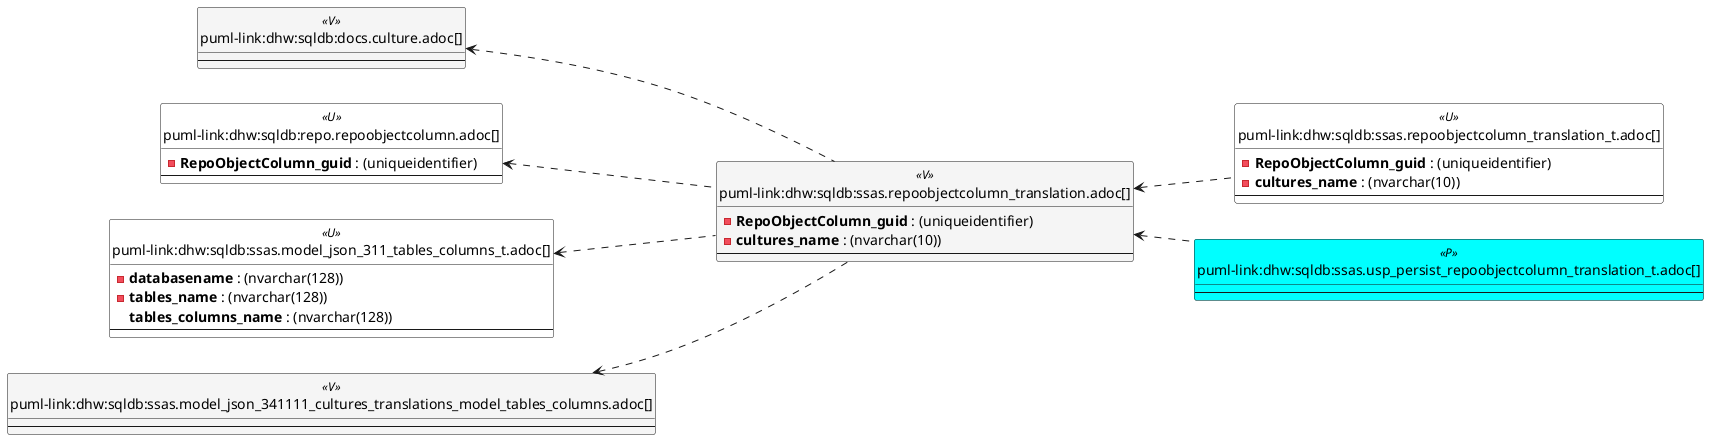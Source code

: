 @startuml
left to right direction
'top to bottom direction
hide circle
'avoide "." issues:
set namespaceSeparator none


skinparam class {
  BackgroundColor White
  BackgroundColor<<FN>> Yellow
  BackgroundColor<<FS>> Yellow
  BackgroundColor<<FT>> LightGray
  BackgroundColor<<IF>> Yellow
  BackgroundColor<<IS>> Yellow
  BackgroundColor<<P>> Aqua
  BackgroundColor<<PC>> Aqua
  BackgroundColor<<SN>> Yellow
  BackgroundColor<<SO>> SlateBlue
  BackgroundColor<<TF>> LightGray
  BackgroundColor<<TR>> Tomato
  BackgroundColor<<U>> White
  BackgroundColor<<V>> WhiteSmoke
  BackgroundColor<<X>> Aqua
  BackgroundColor<<external>> AliceBlue
}


entity "puml-link:dhw:sqldb:docs.culture.adoc[]" as docs.Culture << V >> {
  --
}

entity "puml-link:dhw:sqldb:repo.repoobjectcolumn.adoc[]" as repo.RepoObjectColumn << U >> {
  - **RepoObjectColumn_guid** : (uniqueidentifier)
  --
}

entity "puml-link:dhw:sqldb:ssas.model_json_311_tables_columns_t.adoc[]" as ssas.model_json_311_tables_columns_T << U >> {
  - **databasename** : (nvarchar(128))
  - **tables_name** : (nvarchar(128))
  **tables_columns_name** : (nvarchar(128))
  --
}

entity "puml-link:dhw:sqldb:ssas.model_json_341111_cultures_translations_model_tables_columns.adoc[]" as ssas.model_json_341111_cultures_translations_model_tables_columns << V >> {
  --
}

entity "puml-link:dhw:sqldb:ssas.repoobjectcolumn_translation.adoc[]" as ssas.RepoObjectColumn_translation << V >> {
  - **RepoObjectColumn_guid** : (uniqueidentifier)
  - **cultures_name** : (nvarchar(10))
  --
}

entity "puml-link:dhw:sqldb:ssas.repoobjectcolumn_translation_t.adoc[]" as ssas.RepoObjectColumn_translation_T << U >> {
  - **RepoObjectColumn_guid** : (uniqueidentifier)
  - **cultures_name** : (nvarchar(10))
  --
}

entity "puml-link:dhw:sqldb:ssas.usp_persist_repoobjectcolumn_translation_t.adoc[]" as ssas.usp_PERSIST_RepoObjectColumn_translation_T << P >> {
  --
}

docs.Culture <.. ssas.RepoObjectColumn_translation
repo.RepoObjectColumn <.. ssas.RepoObjectColumn_translation
ssas.model_json_311_tables_columns_T <.. ssas.RepoObjectColumn_translation
ssas.model_json_341111_cultures_translations_model_tables_columns <.. ssas.RepoObjectColumn_translation
ssas.RepoObjectColumn_translation <.. ssas.RepoObjectColumn_translation_T
ssas.RepoObjectColumn_translation <.. ssas.usp_PERSIST_RepoObjectColumn_translation_T
@enduml

